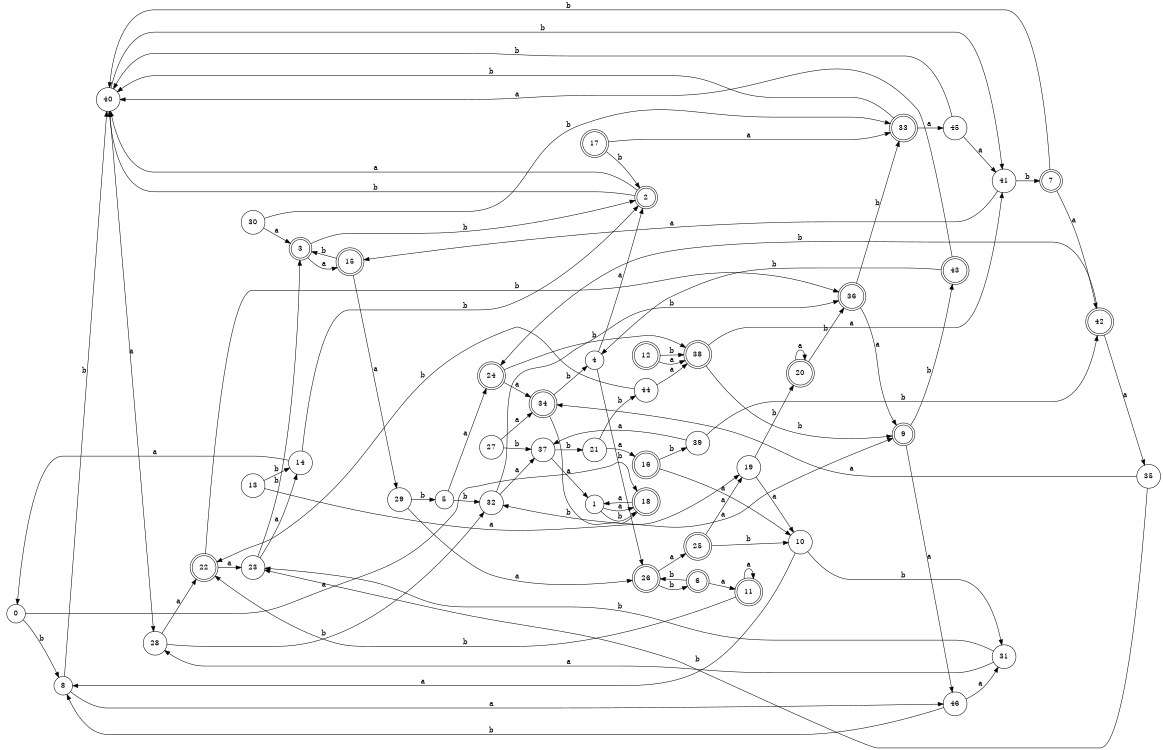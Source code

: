 digraph n38_10 {
__start0 [label="" shape="none"];

rankdir=LR;
size="8,5";

s0 [style="filled", color="black", fillcolor="white" shape="circle", label="0"];
s1 [style="filled", color="black", fillcolor="white" shape="circle", label="1"];
s2 [style="rounded,filled", color="black", fillcolor="white" shape="doublecircle", label="2"];
s3 [style="rounded,filled", color="black", fillcolor="white" shape="doublecircle", label="3"];
s4 [style="filled", color="black", fillcolor="white" shape="circle", label="4"];
s5 [style="filled", color="black", fillcolor="white" shape="circle", label="5"];
s6 [style="rounded,filled", color="black", fillcolor="white" shape="doublecircle", label="6"];
s7 [style="rounded,filled", color="black", fillcolor="white" shape="doublecircle", label="7"];
s8 [style="filled", color="black", fillcolor="white" shape="circle", label="8"];
s9 [style="rounded,filled", color="black", fillcolor="white" shape="doublecircle", label="9"];
s10 [style="filled", color="black", fillcolor="white" shape="circle", label="10"];
s11 [style="rounded,filled", color="black", fillcolor="white" shape="doublecircle", label="11"];
s12 [style="rounded,filled", color="black", fillcolor="white" shape="doublecircle", label="12"];
s13 [style="filled", color="black", fillcolor="white" shape="circle", label="13"];
s14 [style="filled", color="black", fillcolor="white" shape="circle", label="14"];
s15 [style="rounded,filled", color="black", fillcolor="white" shape="doublecircle", label="15"];
s16 [style="rounded,filled", color="black", fillcolor="white" shape="doublecircle", label="16"];
s17 [style="rounded,filled", color="black", fillcolor="white" shape="doublecircle", label="17"];
s18 [style="rounded,filled", color="black", fillcolor="white" shape="doublecircle", label="18"];
s19 [style="filled", color="black", fillcolor="white" shape="circle", label="19"];
s20 [style="rounded,filled", color="black", fillcolor="white" shape="doublecircle", label="20"];
s21 [style="filled", color="black", fillcolor="white" shape="circle", label="21"];
s22 [style="rounded,filled", color="black", fillcolor="white" shape="doublecircle", label="22"];
s23 [style="filled", color="black", fillcolor="white" shape="circle", label="23"];
s24 [style="rounded,filled", color="black", fillcolor="white" shape="doublecircle", label="24"];
s25 [style="rounded,filled", color="black", fillcolor="white" shape="doublecircle", label="25"];
s26 [style="rounded,filled", color="black", fillcolor="white" shape="doublecircle", label="26"];
s27 [style="filled", color="black", fillcolor="white" shape="circle", label="27"];
s28 [style="filled", color="black", fillcolor="white" shape="circle", label="28"];
s29 [style="filled", color="black", fillcolor="white" shape="circle", label="29"];
s30 [style="filled", color="black", fillcolor="white" shape="circle", label="30"];
s31 [style="filled", color="black", fillcolor="white" shape="circle", label="31"];
s32 [style="filled", color="black", fillcolor="white" shape="circle", label="32"];
s33 [style="rounded,filled", color="black", fillcolor="white" shape="doublecircle", label="33"];
s34 [style="rounded,filled", color="black", fillcolor="white" shape="doublecircle", label="34"];
s35 [style="filled", color="black", fillcolor="white" shape="circle", label="35"];
s36 [style="rounded,filled", color="black", fillcolor="white" shape="doublecircle", label="36"];
s37 [style="filled", color="black", fillcolor="white" shape="circle", label="37"];
s38 [style="rounded,filled", color="black", fillcolor="white" shape="doublecircle", label="38"];
s39 [style="filled", color="black", fillcolor="white" shape="circle", label="39"];
s40 [style="filled", color="black", fillcolor="white" shape="circle", label="40"];
s41 [style="filled", color="black", fillcolor="white" shape="circle", label="41"];
s42 [style="rounded,filled", color="black", fillcolor="white" shape="doublecircle", label="42"];
s43 [style="rounded,filled", color="black", fillcolor="white" shape="doublecircle", label="43"];
s44 [style="filled", color="black", fillcolor="white" shape="circle", label="44"];
s45 [style="filled", color="black", fillcolor="white" shape="circle", label="45"];
s46 [style="filled", color="black", fillcolor="white" shape="circle", label="46"];
s0 -> s18 [label="a"];
s0 -> s8 [label="b"];
s1 -> s18 [label="a"];
s1 -> s18 [label="b"];
s2 -> s40 [label="a"];
s2 -> s40 [label="b"];
s3 -> s15 [label="a"];
s3 -> s2 [label="b"];
s4 -> s2 [label="a"];
s4 -> s26 [label="b"];
s5 -> s24 [label="a"];
s5 -> s32 [label="b"];
s6 -> s11 [label="a"];
s6 -> s26 [label="b"];
s7 -> s42 [label="a"];
s7 -> s40 [label="b"];
s8 -> s46 [label="a"];
s8 -> s40 [label="b"];
s9 -> s46 [label="a"];
s9 -> s43 [label="b"];
s10 -> s8 [label="a"];
s10 -> s31 [label="b"];
s11 -> s11 [label="a"];
s11 -> s22 [label="b"];
s12 -> s38 [label="a"];
s12 -> s38 [label="b"];
s13 -> s19 [label="a"];
s13 -> s14 [label="b"];
s14 -> s0 [label="a"];
s14 -> s2 [label="b"];
s15 -> s29 [label="a"];
s15 -> s3 [label="b"];
s16 -> s10 [label="a"];
s16 -> s39 [label="b"];
s17 -> s33 [label="a"];
s17 -> s2 [label="b"];
s18 -> s1 [label="a"];
s18 -> s32 [label="b"];
s19 -> s10 [label="a"];
s19 -> s20 [label="b"];
s20 -> s20 [label="a"];
s20 -> s36 [label="b"];
s21 -> s16 [label="a"];
s21 -> s44 [label="b"];
s22 -> s23 [label="a"];
s22 -> s36 [label="b"];
s23 -> s14 [label="a"];
s23 -> s3 [label="b"];
s24 -> s34 [label="a"];
s24 -> s38 [label="b"];
s25 -> s19 [label="a"];
s25 -> s10 [label="b"];
s26 -> s25 [label="a"];
s26 -> s6 [label="b"];
s27 -> s34 [label="a"];
s27 -> s37 [label="b"];
s28 -> s22 [label="a"];
s28 -> s32 [label="b"];
s29 -> s26 [label="a"];
s29 -> s5 [label="b"];
s30 -> s3 [label="a"];
s30 -> s33 [label="b"];
s31 -> s28 [label="a"];
s31 -> s23 [label="b"];
s32 -> s37 [label="a"];
s32 -> s36 [label="b"];
s33 -> s45 [label="a"];
s33 -> s40 [label="b"];
s34 -> s9 [label="a"];
s34 -> s4 [label="b"];
s35 -> s34 [label="a"];
s35 -> s23 [label="b"];
s36 -> s9 [label="a"];
s36 -> s33 [label="b"];
s37 -> s1 [label="a"];
s37 -> s21 [label="b"];
s38 -> s41 [label="a"];
s38 -> s9 [label="b"];
s39 -> s37 [label="a"];
s39 -> s42 [label="b"];
s40 -> s28 [label="a"];
s40 -> s41 [label="b"];
s41 -> s15 [label="a"];
s41 -> s7 [label="b"];
s42 -> s35 [label="a"];
s42 -> s24 [label="b"];
s43 -> s40 [label="a"];
s43 -> s4 [label="b"];
s44 -> s38 [label="a"];
s44 -> s22 [label="b"];
s45 -> s41 [label="a"];
s45 -> s40 [label="b"];
s46 -> s31 [label="a"];
s46 -> s8 [label="b"];

}